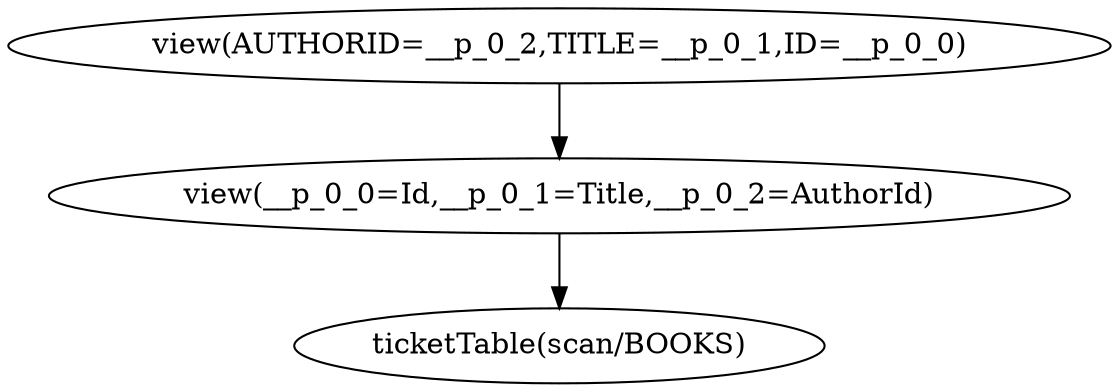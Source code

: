 digraph {
"op_0" ["label"="ticketTable(scan/BOOKS)"]
"op_1" ["label"="view(__p_0_0=Id,__p_0_1=Title,__p_0_2=AuthorId)"]
"op_2" ["label"="view(AUTHORID=__p_0_2,TITLE=__p_0_1,ID=__p_0_0)"]
"op_1" -> "op_0"
"op_2" -> "op_1"
}